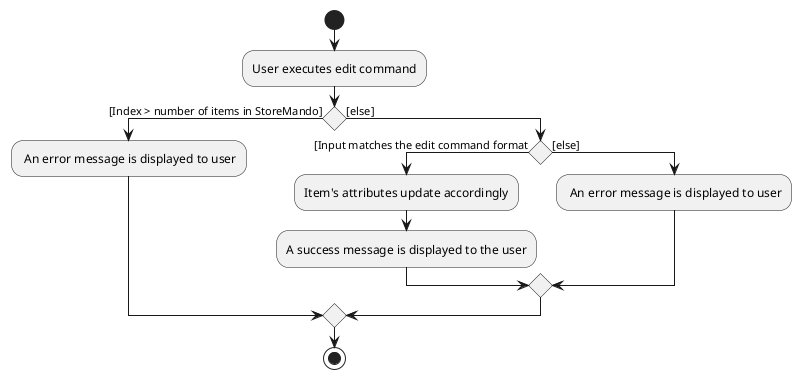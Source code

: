 @startuml
'https://plantuml.com/activity-diagram-beta

start
:User executes edit command;
if () then ([Index > number of items in StoreMando])
    : An error message is displayed to user;
else ([else])
    if () then ([Input matches the edit command format)
        :Item's attributes update accordingly;
        :A success message is displayed to the user;
    else ([else])
        : An error message is displayed to user;
    endif
endif
stop

@enduml
